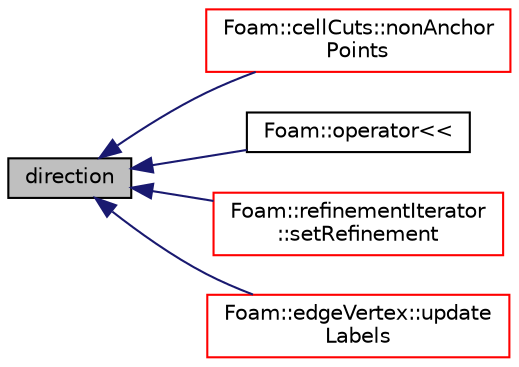 digraph "direction"
{
  bgcolor="transparent";
  edge [fontname="Helvetica",fontsize="10",labelfontname="Helvetica",labelfontsize="10"];
  node [fontname="Helvetica",fontsize="10",shape=record];
  rankdir="LR";
  Node115 [label="direction",height=0.2,width=0.4,color="black", fillcolor="grey75", style="filled", fontcolor="black"];
  Node115 -> Node116 [dir="back",color="midnightblue",fontsize="10",style="solid",fontname="Helvetica"];
  Node116 [label="Foam::cellCuts::nonAnchor\lPoints",height=0.2,width=0.4,color="red",URL="$a22213.html#a99cdc1288c329f2654ead522706957a6",tooltip="Invert anchor point selection. "];
  Node115 -> Node125 [dir="back",color="midnightblue",fontsize="10",style="solid",fontname="Helvetica"];
  Node125 [label="Foam::operator\<\<",height=0.2,width=0.4,color="black",URL="$a21851.html#ade9ba0514969f942888722850cd32f3c"];
  Node115 -> Node126 [dir="back",color="midnightblue",fontsize="10",style="solid",fontname="Helvetica"];
  Node126 [label="Foam::refinementIterator\l::setRefinement",height=0.2,width=0.4,color="red",URL="$a22261.html#afd8b2c75ae43c5073eece728f11ed02a",tooltip="Try to refine cells in given direction. Constructs intermediate. "];
  Node115 -> Node128 [dir="back",color="midnightblue",fontsize="10",style="solid",fontname="Helvetica"];
  Node128 [label="Foam::edgeVertex::update\lLabels",height=0.2,width=0.4,color="red",URL="$a22241.html#a77faed35c755a0d80c360a446fd4de3e",tooltip="Update refine list from map. Used to update cell/face labels. "];
}
